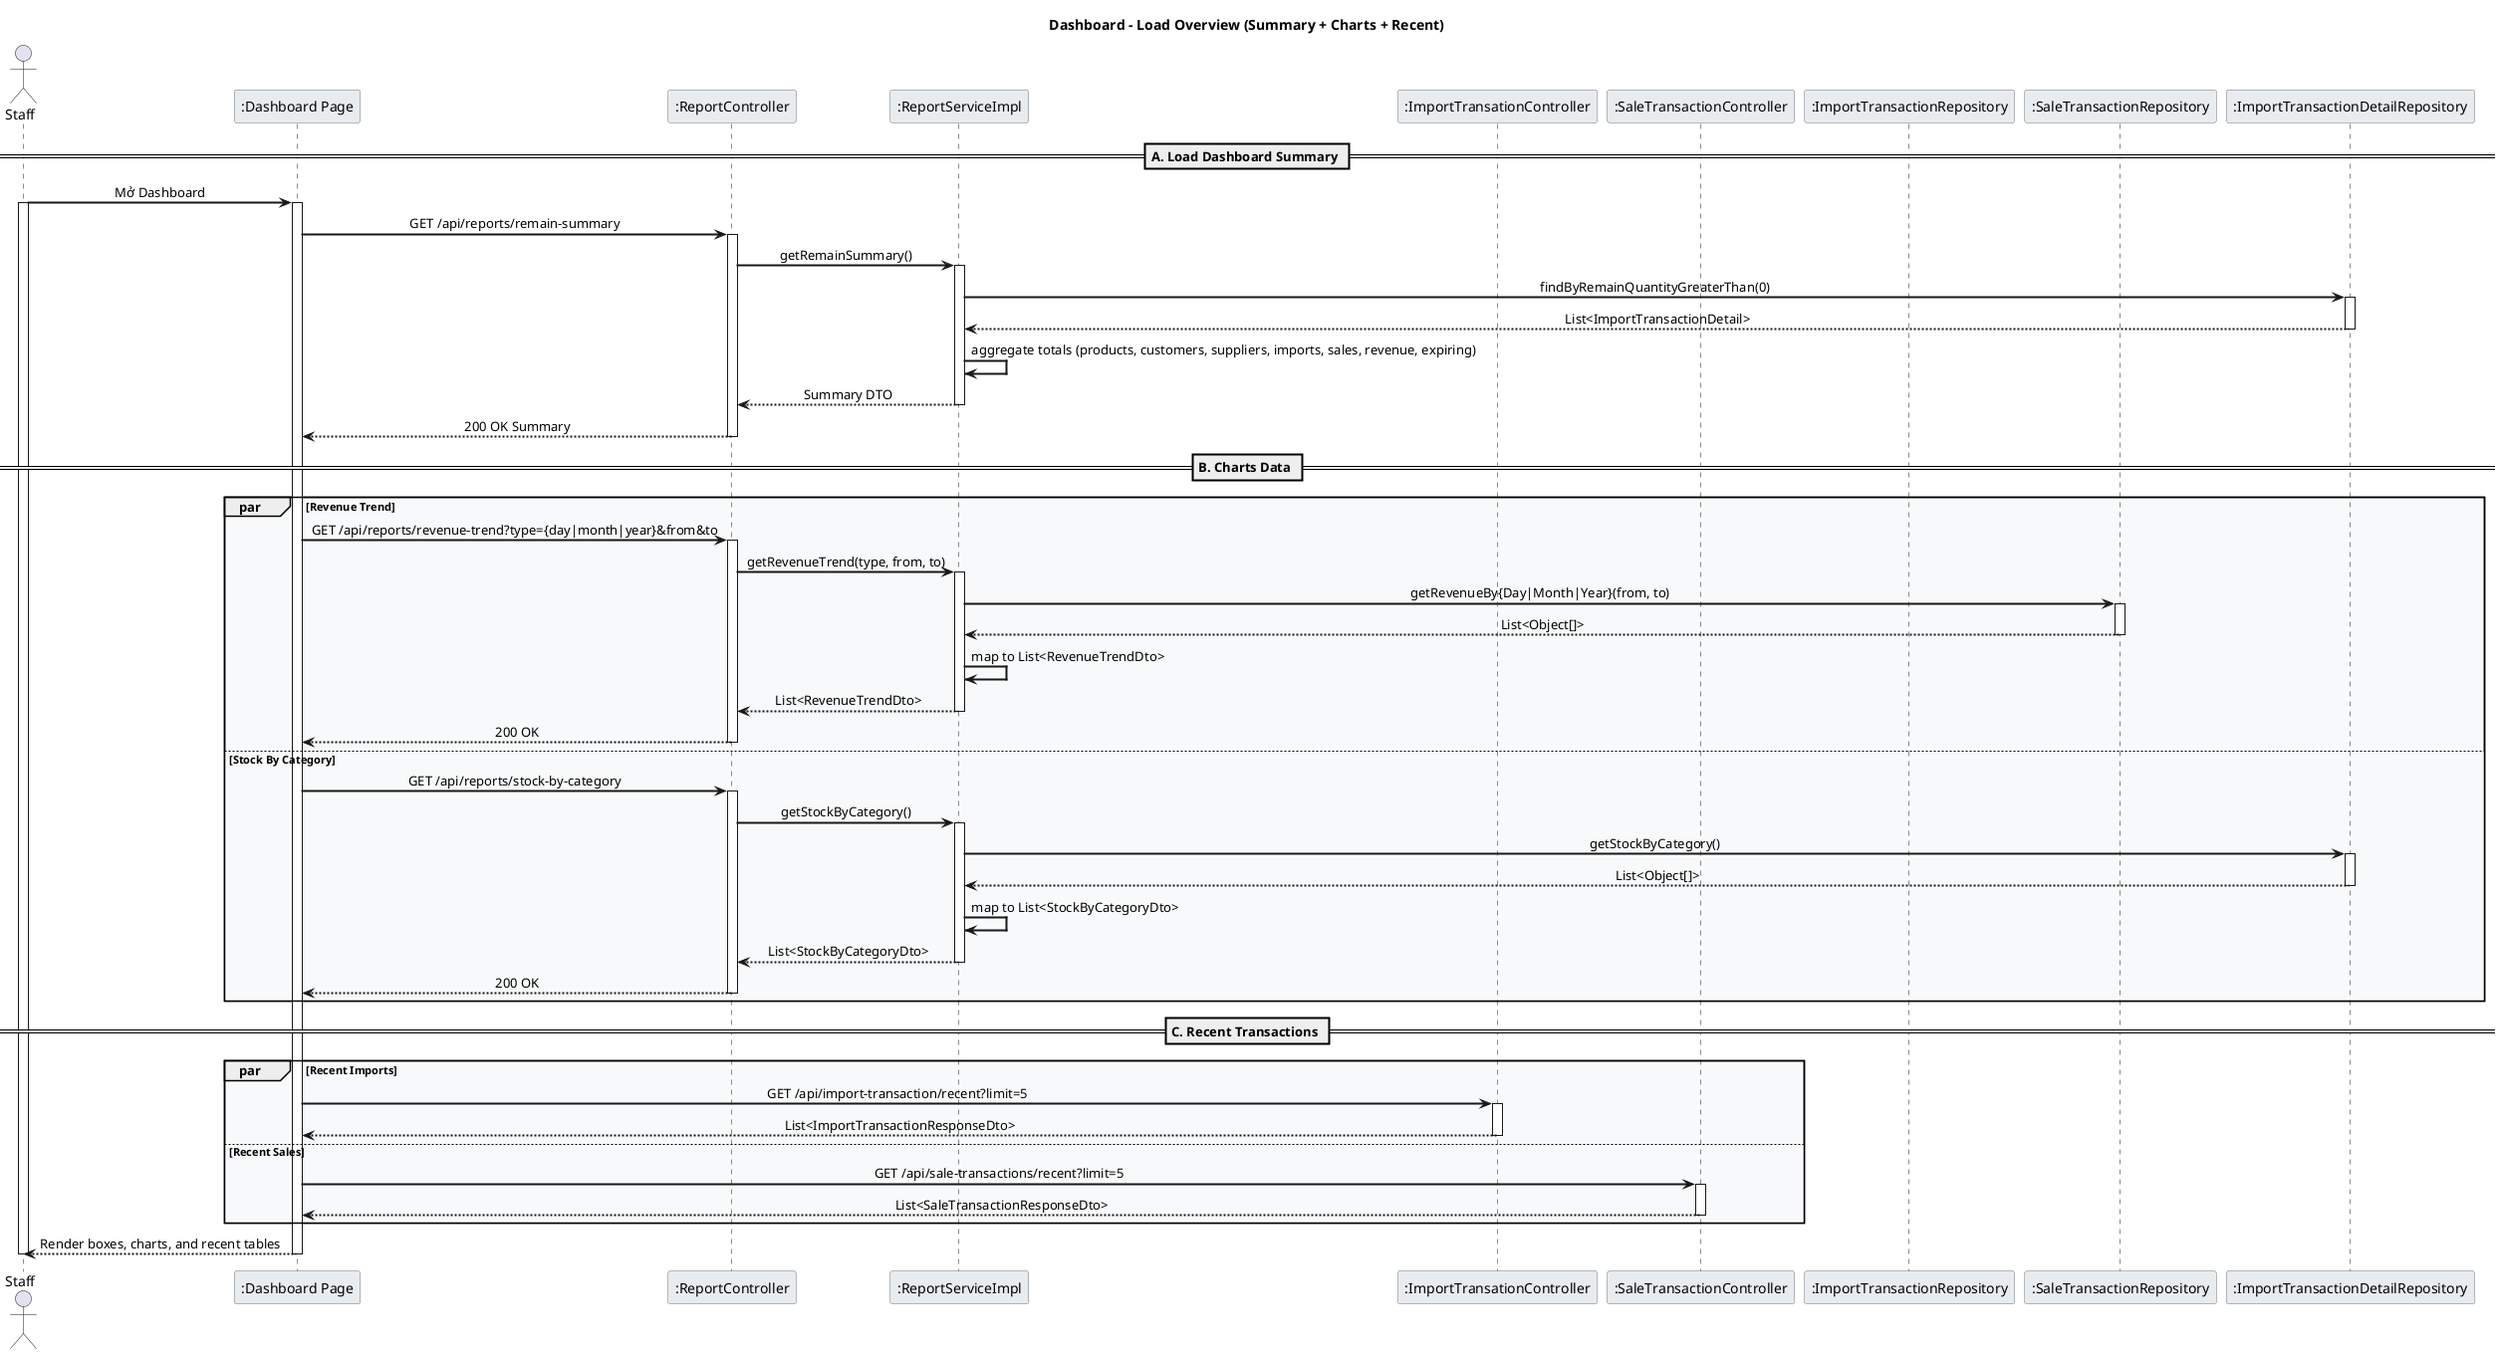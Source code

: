 @startuml Dashboard_Sequence

skinparam backgroundColor white
skinparam sequenceArrowThickness 2
skinparam sequenceMessageAlign center
skinparam sequenceGroupBodyBackgroundColor #F8F9FA
skinparam sequenceParticipantBorderColor #6C757D
skinparam sequenceParticipantBackgroundColor #E9ECEF
skinparam sequenceLifeLineStroke dash

title Dashboard – Load Overview (Summary + Charts + Recent)

actor Staff
participant ":Dashboard Page" as UI
participant ":ReportController" as RC
participant ":ReportServiceImpl" as RS
participant ":ImportTransationController" as ImportCtrl
participant ":SaleTransactionController" as SaleCtrl
participant ":ImportTransactionRepository" as ImportRepo
participant ":SaleTransactionRepository" as SaleRepo
participant ":ImportTransactionDetailRepository" as DetailRepo

== A. Load Dashboard Summary ==
Staff -> UI: Mở Dashboard
activate Staff
activate UI
UI -> RC: GET /api/reports/remain-summary
activate RC
RC -> RS: getRemainSummary()
activate RS
RS -> DetailRepo: findByRemainQuantityGreaterThan(0)
activate DetailRepo
DetailRepo --> RS: List<ImportTransactionDetail>
deactivate DetailRepo
RS -> RS: aggregate totals (products, customers, suppliers, imports, sales, revenue, expiring)
RS --> RC: Summary DTO
deactivate RS
RC --> UI: 200 OK Summary
deactivate RC

== B. Charts Data ==
par Revenue Trend
  UI -> RC: GET /api/reports/revenue-trend?type={day|month|year}&from&to
  activate RC
  RC -> RS: getRevenueTrend(type, from, to)
  activate RS
  RS -> SaleRepo: getRevenueBy{Day|Month|Year}(from, to)
  activate SaleRepo
  SaleRepo --> RS: List<Object[]>
  deactivate SaleRepo
  RS -> RS: map to List<RevenueTrendDto>
  RS --> RC: List<RevenueTrendDto>
  deactivate RS
  RC --> UI: 200 OK
  deactivate RC
else Stock By Category
  UI -> RC: GET /api/reports/stock-by-category
  activate RC
  RC -> RS: getStockByCategory()
  activate RS
  RS -> DetailRepo: getStockByCategory()
  activate DetailRepo
  DetailRepo --> RS: List<Object[]>
  deactivate DetailRepo
  RS -> RS: map to List<StockByCategoryDto>
  RS --> RC: List<StockByCategoryDto>
  deactivate RS
  RC --> UI: 200 OK
  deactivate RC
end

== C. Recent Transactions ==
par Recent Imports
  UI -> ImportCtrl: GET /api/import-transaction/recent?limit=5
  activate ImportCtrl
  ImportCtrl --> UI: List<ImportTransactionResponseDto>
  deactivate ImportCtrl
else Recent Sales
  UI -> SaleCtrl: GET /api/sale-transactions/recent?limit=5
  activate SaleCtrl
  SaleCtrl --> UI: List<SaleTransactionResponseDto>
  deactivate SaleCtrl
end

UI --> Staff: Render boxes, charts, and recent tables

deactivate UI
deactivate Staff

@enduml 